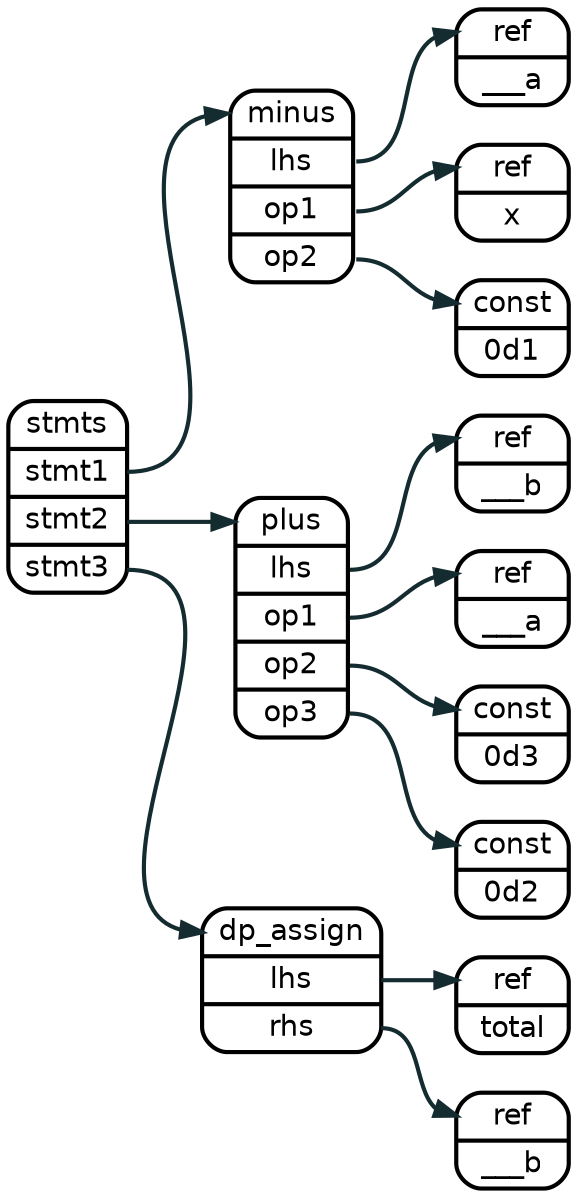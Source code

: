 digraph assign {
  rankdir=LR
  bgcolor="transparent"

  node  [fontname = "helvetica", shape=record, style="rounded", penwidth = 2];
  edge  [fontname = "helvetica", color="#142b30", arrowhead="normal", penwidth = 2];
  graph [fontname = "helvetica"];


  nodea0 [label = "<a> minus | <l> lhs  | <r1> op1 | <r2> op2 "];
  nodea1 [label = "<a> ref   | <l> ___a"];
  nodea2 [label = "<a> ref   | <l> x"];
  nodea3 [label = "<a> const | <l> 0d1"];

  nodeb0 [label = "<a> plus | <l> lhs  | <r1> op1 | <r2> op2 | <r3> op3 "];
  nodeb1 [label = "<a> ref   | <l> ___b"];
  nodeb2 [label = "<a> ref   | <l> ___a"];
  nodeb3 [label = "<a> const | <l> 0d3"];
  nodeb4 [label = "<a> const | <l> 0d2"];

  node5 [label = "<a> dp_assign | <l> lhs  | <r> rhs"];
  node6 [label = "<a> ref   | <l> total"];
  node7 [label = "<a> ref   | <l> ___b"];

  node8 [label = "<a> stmts | <s1> stmt1 | <s2> stmt2 | <s3> stmt3"];

  node8:s1 -> nodea0:a;
  node8:s2 -> nodeb0:a;
  node8:s3 -> node5:a;

  nodea0:l -> nodea1:a;
  nodea0:r1 -> nodea2:a;
  nodea0:r2 -> nodea3:a;

  nodeb0:l -> nodeb1:a;
  nodeb0:r1 -> nodeb2:a;
  nodeb0:r2 -> nodeb3:a;
  nodeb0:r3 -> nodeb4:a;

  node5:l -> node6:a;
  node5:r -> node7:a;
}
